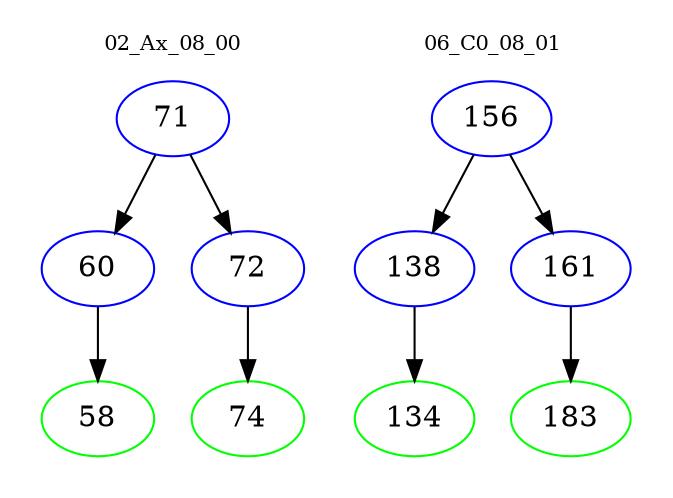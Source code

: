 digraph{
subgraph cluster_0 {
color = white
label = "02_Ax_08_00";
fontsize=10;
T0_71 [label="71", color="blue"]
T0_71 -> T0_60 [color="black"]
T0_60 [label="60", color="blue"]
T0_60 -> T0_58 [color="black"]
T0_58 [label="58", color="green"]
T0_71 -> T0_72 [color="black"]
T0_72 [label="72", color="blue"]
T0_72 -> T0_74 [color="black"]
T0_74 [label="74", color="green"]
}
subgraph cluster_1 {
color = white
label = "06_C0_08_01";
fontsize=10;
T1_156 [label="156", color="blue"]
T1_156 -> T1_138 [color="black"]
T1_138 [label="138", color="blue"]
T1_138 -> T1_134 [color="black"]
T1_134 [label="134", color="green"]
T1_156 -> T1_161 [color="black"]
T1_161 [label="161", color="blue"]
T1_161 -> T1_183 [color="black"]
T1_183 [label="183", color="green"]
}
}
